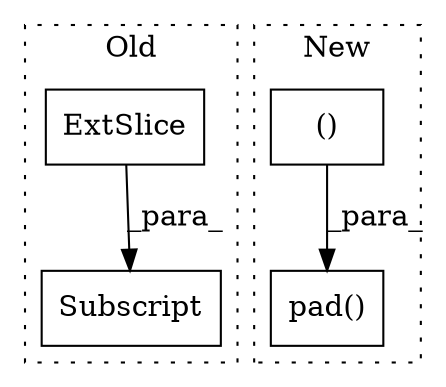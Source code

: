 digraph G {
subgraph cluster0 {
1 [label="ExtSlice" a="85" s="4043" l="1" shape="box"];
3 [label="Subscript" a="63" s="4043,0" l="23,0" shape="box"];
label = "Old";
style="dotted";
}
subgraph cluster1 {
2 [label="pad()" a="75" s="4391,4448" l="6,17" shape="box"];
4 [label="()" a="54" s="4434" l="13" shape="box"];
label = "New";
style="dotted";
}
1 -> 3 [label="_para_"];
4 -> 2 [label="_para_"];
}